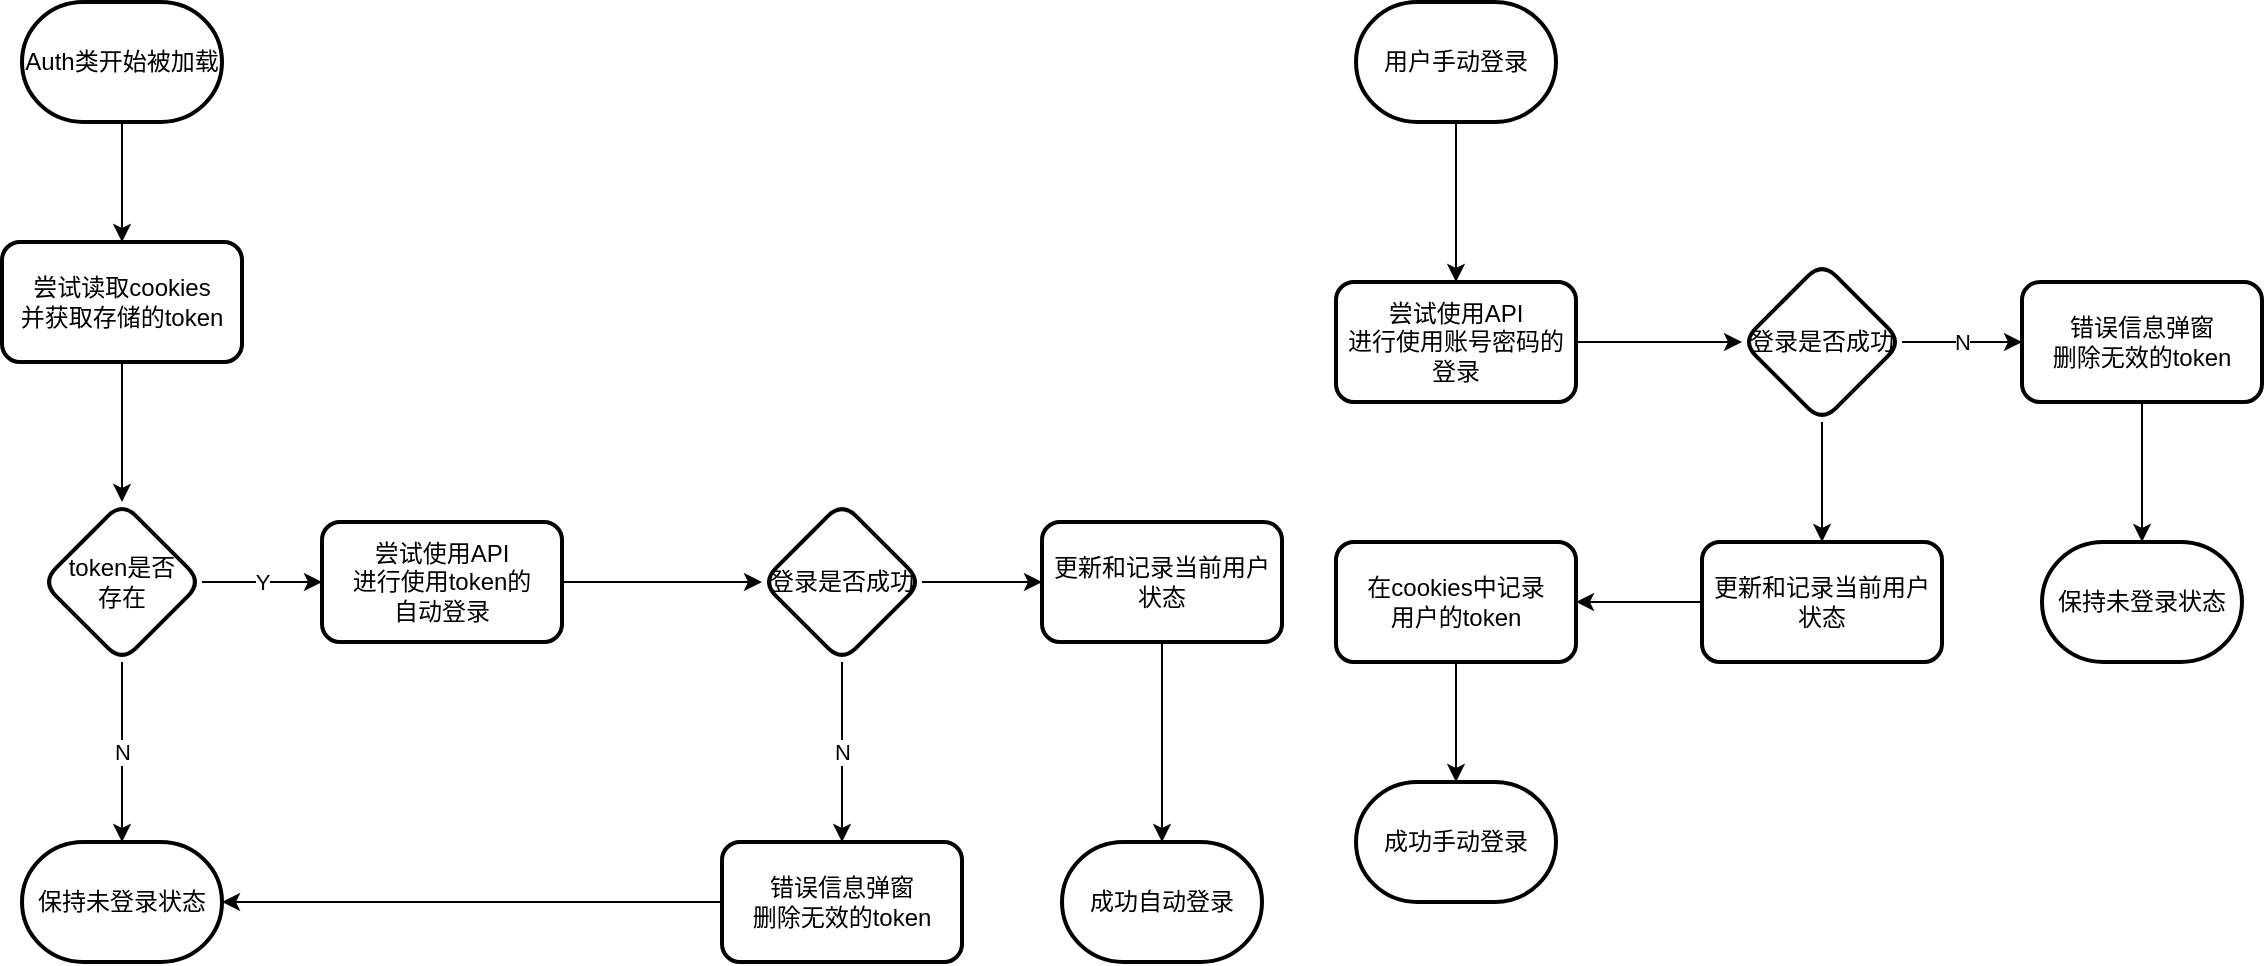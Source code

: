 <mxfile version="24.3.0" type="github">
  <diagram id="C5RBs43oDa-KdzZeNtuy" name="Page-1">
    <mxGraphModel dx="1050" dy="611" grid="1" gridSize="10" guides="1" tooltips="1" connect="1" arrows="1" fold="1" page="1" pageScale="1" pageWidth="827" pageHeight="1169" math="0" shadow="0">
      <root>
        <mxCell id="WIyWlLk6GJQsqaUBKTNV-0" />
        <mxCell id="WIyWlLk6GJQsqaUBKTNV-1" parent="WIyWlLk6GJQsqaUBKTNV-0" />
        <mxCell id="3GEmFh6qiqjrI7cfLL0r-2" value="" style="edgeStyle=orthogonalEdgeStyle;rounded=0;orthogonalLoop=1;jettySize=auto;html=1;" edge="1" parent="WIyWlLk6GJQsqaUBKTNV-1" source="3GEmFh6qiqjrI7cfLL0r-0" target="3GEmFh6qiqjrI7cfLL0r-1">
          <mxGeometry relative="1" as="geometry" />
        </mxCell>
        <mxCell id="3GEmFh6qiqjrI7cfLL0r-0" value="Auth类开始被加载" style="strokeWidth=2;html=1;shape=mxgraph.flowchart.terminator;whiteSpace=wrap;" vertex="1" parent="WIyWlLk6GJQsqaUBKTNV-1">
          <mxGeometry x="160" y="80" width="100" height="60" as="geometry" />
        </mxCell>
        <mxCell id="3GEmFh6qiqjrI7cfLL0r-4" value="" style="edgeStyle=orthogonalEdgeStyle;rounded=0;orthogonalLoop=1;jettySize=auto;html=1;" edge="1" parent="WIyWlLk6GJQsqaUBKTNV-1" source="3GEmFh6qiqjrI7cfLL0r-1" target="3GEmFh6qiqjrI7cfLL0r-3">
          <mxGeometry relative="1" as="geometry" />
        </mxCell>
        <mxCell id="3GEmFh6qiqjrI7cfLL0r-1" value="尝试读取cookies&lt;div&gt;并获取存储的token&lt;/div&gt;" style="rounded=1;whiteSpace=wrap;html=1;strokeWidth=2;" vertex="1" parent="WIyWlLk6GJQsqaUBKTNV-1">
          <mxGeometry x="150" y="200" width="120" height="60" as="geometry" />
        </mxCell>
        <mxCell id="3GEmFh6qiqjrI7cfLL0r-6" value="Y" style="edgeStyle=orthogonalEdgeStyle;rounded=0;orthogonalLoop=1;jettySize=auto;html=1;" edge="1" parent="WIyWlLk6GJQsqaUBKTNV-1" source="3GEmFh6qiqjrI7cfLL0r-3" target="3GEmFh6qiqjrI7cfLL0r-5">
          <mxGeometry relative="1" as="geometry" />
        </mxCell>
        <mxCell id="3GEmFh6qiqjrI7cfLL0r-10" value="N" style="edgeStyle=orthogonalEdgeStyle;rounded=0;orthogonalLoop=1;jettySize=auto;html=1;" edge="1" parent="WIyWlLk6GJQsqaUBKTNV-1" source="3GEmFh6qiqjrI7cfLL0r-3" target="3GEmFh6qiqjrI7cfLL0r-11">
          <mxGeometry relative="1" as="geometry">
            <mxPoint x="210" y="500" as="targetPoint" />
          </mxGeometry>
        </mxCell>
        <mxCell id="3GEmFh6qiqjrI7cfLL0r-3" value="token是否&lt;div&gt;存在&lt;/div&gt;" style="rhombus;whiteSpace=wrap;html=1;rounded=1;strokeWidth=2;" vertex="1" parent="WIyWlLk6GJQsqaUBKTNV-1">
          <mxGeometry x="170" y="330" width="80" height="80" as="geometry" />
        </mxCell>
        <mxCell id="3GEmFh6qiqjrI7cfLL0r-8" value="" style="edgeStyle=orthogonalEdgeStyle;rounded=0;orthogonalLoop=1;jettySize=auto;html=1;" edge="1" parent="WIyWlLk6GJQsqaUBKTNV-1" source="3GEmFh6qiqjrI7cfLL0r-5" target="3GEmFh6qiqjrI7cfLL0r-7">
          <mxGeometry relative="1" as="geometry" />
        </mxCell>
        <mxCell id="3GEmFh6qiqjrI7cfLL0r-5" value="尝试使用API&lt;div&gt;进行使用token的&lt;/div&gt;&lt;div&gt;自动登录&lt;/div&gt;" style="whiteSpace=wrap;html=1;rounded=1;strokeWidth=2;" vertex="1" parent="WIyWlLk6GJQsqaUBKTNV-1">
          <mxGeometry x="310" y="340" width="120" height="60" as="geometry" />
        </mxCell>
        <mxCell id="3GEmFh6qiqjrI7cfLL0r-13" value="N" style="edgeStyle=orthogonalEdgeStyle;rounded=0;orthogonalLoop=1;jettySize=auto;html=1;" edge="1" parent="WIyWlLk6GJQsqaUBKTNV-1" source="3GEmFh6qiqjrI7cfLL0r-7" target="3GEmFh6qiqjrI7cfLL0r-12">
          <mxGeometry relative="1" as="geometry" />
        </mxCell>
        <mxCell id="3GEmFh6qiqjrI7cfLL0r-16" value="" style="edgeStyle=orthogonalEdgeStyle;rounded=0;orthogonalLoop=1;jettySize=auto;html=1;" edge="1" parent="WIyWlLk6GJQsqaUBKTNV-1" source="3GEmFh6qiqjrI7cfLL0r-7" target="3GEmFh6qiqjrI7cfLL0r-15">
          <mxGeometry relative="1" as="geometry" />
        </mxCell>
        <mxCell id="3GEmFh6qiqjrI7cfLL0r-7" value="登录是否成功" style="rhombus;whiteSpace=wrap;html=1;rounded=1;strokeWidth=2;" vertex="1" parent="WIyWlLk6GJQsqaUBKTNV-1">
          <mxGeometry x="530" y="330" width="80" height="80" as="geometry" />
        </mxCell>
        <mxCell id="3GEmFh6qiqjrI7cfLL0r-11" value="保持未登录状态" style="strokeWidth=2;html=1;shape=mxgraph.flowchart.terminator;whiteSpace=wrap;" vertex="1" parent="WIyWlLk6GJQsqaUBKTNV-1">
          <mxGeometry x="160" y="500" width="100" height="60" as="geometry" />
        </mxCell>
        <mxCell id="3GEmFh6qiqjrI7cfLL0r-14" style="edgeStyle=orthogonalEdgeStyle;rounded=0;orthogonalLoop=1;jettySize=auto;html=1;" edge="1" parent="WIyWlLk6GJQsqaUBKTNV-1" source="3GEmFh6qiqjrI7cfLL0r-12" target="3GEmFh6qiqjrI7cfLL0r-11">
          <mxGeometry relative="1" as="geometry" />
        </mxCell>
        <mxCell id="3GEmFh6qiqjrI7cfLL0r-12" value="&lt;div&gt;错误信息弹窗&lt;/div&gt;删除无效的token" style="whiteSpace=wrap;html=1;rounded=1;strokeWidth=2;" vertex="1" parent="WIyWlLk6GJQsqaUBKTNV-1">
          <mxGeometry x="510" y="500" width="120" height="60" as="geometry" />
        </mxCell>
        <mxCell id="3GEmFh6qiqjrI7cfLL0r-18" style="edgeStyle=orthogonalEdgeStyle;rounded=0;orthogonalLoop=1;jettySize=auto;html=1;" edge="1" parent="WIyWlLk6GJQsqaUBKTNV-1" source="3GEmFh6qiqjrI7cfLL0r-15" target="3GEmFh6qiqjrI7cfLL0r-17">
          <mxGeometry relative="1" as="geometry" />
        </mxCell>
        <mxCell id="3GEmFh6qiqjrI7cfLL0r-15" value="更新和记录当前用户状态" style="whiteSpace=wrap;html=1;rounded=1;strokeWidth=2;" vertex="1" parent="WIyWlLk6GJQsqaUBKTNV-1">
          <mxGeometry x="670" y="340" width="120" height="60" as="geometry" />
        </mxCell>
        <mxCell id="3GEmFh6qiqjrI7cfLL0r-17" value="成功自动登录" style="strokeWidth=2;html=1;shape=mxgraph.flowchart.terminator;whiteSpace=wrap;" vertex="1" parent="WIyWlLk6GJQsqaUBKTNV-1">
          <mxGeometry x="680" y="500" width="100" height="60" as="geometry" />
        </mxCell>
        <mxCell id="3GEmFh6qiqjrI7cfLL0r-21" value="" style="edgeStyle=orthogonalEdgeStyle;rounded=0;orthogonalLoop=1;jettySize=auto;html=1;" edge="1" parent="WIyWlLk6GJQsqaUBKTNV-1" source="3GEmFh6qiqjrI7cfLL0r-19" target="3GEmFh6qiqjrI7cfLL0r-20">
          <mxGeometry relative="1" as="geometry" />
        </mxCell>
        <mxCell id="3GEmFh6qiqjrI7cfLL0r-19" value="用户手动登录" style="strokeWidth=2;html=1;shape=mxgraph.flowchart.terminator;whiteSpace=wrap;" vertex="1" parent="WIyWlLk6GJQsqaUBKTNV-1">
          <mxGeometry x="827" y="80" width="100" height="60" as="geometry" />
        </mxCell>
        <mxCell id="3GEmFh6qiqjrI7cfLL0r-23" value="" style="edgeStyle=orthogonalEdgeStyle;rounded=0;orthogonalLoop=1;jettySize=auto;html=1;" edge="1" parent="WIyWlLk6GJQsqaUBKTNV-1" source="3GEmFh6qiqjrI7cfLL0r-20" target="3GEmFh6qiqjrI7cfLL0r-22">
          <mxGeometry relative="1" as="geometry" />
        </mxCell>
        <mxCell id="3GEmFh6qiqjrI7cfLL0r-20" value="尝试使用API&lt;div&gt;进行使用账号密码的&lt;/div&gt;&lt;div&gt;登录&lt;/div&gt;" style="rounded=1;whiteSpace=wrap;html=1;strokeWidth=2;" vertex="1" parent="WIyWlLk6GJQsqaUBKTNV-1">
          <mxGeometry x="817" y="220" width="120" height="60" as="geometry" />
        </mxCell>
        <mxCell id="3GEmFh6qiqjrI7cfLL0r-25" value="N" style="edgeStyle=orthogonalEdgeStyle;rounded=0;orthogonalLoop=1;jettySize=auto;html=1;" edge="1" parent="WIyWlLk6GJQsqaUBKTNV-1" source="3GEmFh6qiqjrI7cfLL0r-22" target="3GEmFh6qiqjrI7cfLL0r-24">
          <mxGeometry relative="1" as="geometry" />
        </mxCell>
        <mxCell id="3GEmFh6qiqjrI7cfLL0r-29" value="" style="edgeStyle=orthogonalEdgeStyle;rounded=0;orthogonalLoop=1;jettySize=auto;html=1;" edge="1" parent="WIyWlLk6GJQsqaUBKTNV-1" source="3GEmFh6qiqjrI7cfLL0r-22" target="3GEmFh6qiqjrI7cfLL0r-28">
          <mxGeometry relative="1" as="geometry" />
        </mxCell>
        <mxCell id="3GEmFh6qiqjrI7cfLL0r-22" value="登录是否成功" style="rhombus;whiteSpace=wrap;html=1;rounded=1;strokeWidth=2;" vertex="1" parent="WIyWlLk6GJQsqaUBKTNV-1">
          <mxGeometry x="1020" y="210" width="80" height="80" as="geometry" />
        </mxCell>
        <mxCell id="3GEmFh6qiqjrI7cfLL0r-27" value="" style="edgeStyle=orthogonalEdgeStyle;rounded=0;orthogonalLoop=1;jettySize=auto;html=1;" edge="1" parent="WIyWlLk6GJQsqaUBKTNV-1" source="3GEmFh6qiqjrI7cfLL0r-24" target="3GEmFh6qiqjrI7cfLL0r-26">
          <mxGeometry relative="1" as="geometry" />
        </mxCell>
        <mxCell id="3GEmFh6qiqjrI7cfLL0r-24" value="&lt;div&gt;错误信息弹窗&lt;/div&gt;删除无效的token" style="whiteSpace=wrap;html=1;rounded=1;strokeWidth=2;" vertex="1" parent="WIyWlLk6GJQsqaUBKTNV-1">
          <mxGeometry x="1160" y="220" width="120" height="60" as="geometry" />
        </mxCell>
        <mxCell id="3GEmFh6qiqjrI7cfLL0r-26" value="保持未登录状态" style="strokeWidth=2;html=1;shape=mxgraph.flowchart.terminator;whiteSpace=wrap;" vertex="1" parent="WIyWlLk6GJQsqaUBKTNV-1">
          <mxGeometry x="1170" y="350" width="100" height="60" as="geometry" />
        </mxCell>
        <mxCell id="3GEmFh6qiqjrI7cfLL0r-31" value="" style="edgeStyle=orthogonalEdgeStyle;rounded=0;orthogonalLoop=1;jettySize=auto;html=1;" edge="1" parent="WIyWlLk6GJQsqaUBKTNV-1" source="3GEmFh6qiqjrI7cfLL0r-28" target="3GEmFh6qiqjrI7cfLL0r-30">
          <mxGeometry relative="1" as="geometry" />
        </mxCell>
        <mxCell id="3GEmFh6qiqjrI7cfLL0r-28" value="更新和记录当前用户状态" style="whiteSpace=wrap;html=1;rounded=1;strokeWidth=2;" vertex="1" parent="WIyWlLk6GJQsqaUBKTNV-1">
          <mxGeometry x="1000" y="350" width="120" height="60" as="geometry" />
        </mxCell>
        <mxCell id="3GEmFh6qiqjrI7cfLL0r-33" value="" style="edgeStyle=orthogonalEdgeStyle;rounded=0;orthogonalLoop=1;jettySize=auto;html=1;" edge="1" parent="WIyWlLk6GJQsqaUBKTNV-1" source="3GEmFh6qiqjrI7cfLL0r-30" target="3GEmFh6qiqjrI7cfLL0r-32">
          <mxGeometry relative="1" as="geometry" />
        </mxCell>
        <mxCell id="3GEmFh6qiqjrI7cfLL0r-30" value="在cookies中记录&lt;div&gt;用户的token&lt;/div&gt;" style="rounded=1;whiteSpace=wrap;html=1;strokeWidth=2;" vertex="1" parent="WIyWlLk6GJQsqaUBKTNV-1">
          <mxGeometry x="817" y="350" width="120" height="60" as="geometry" />
        </mxCell>
        <mxCell id="3GEmFh6qiqjrI7cfLL0r-32" value="成功手动登录" style="strokeWidth=2;html=1;shape=mxgraph.flowchart.terminator;whiteSpace=wrap;" vertex="1" parent="WIyWlLk6GJQsqaUBKTNV-1">
          <mxGeometry x="827" y="470" width="100" height="60" as="geometry" />
        </mxCell>
      </root>
    </mxGraphModel>
  </diagram>
</mxfile>
